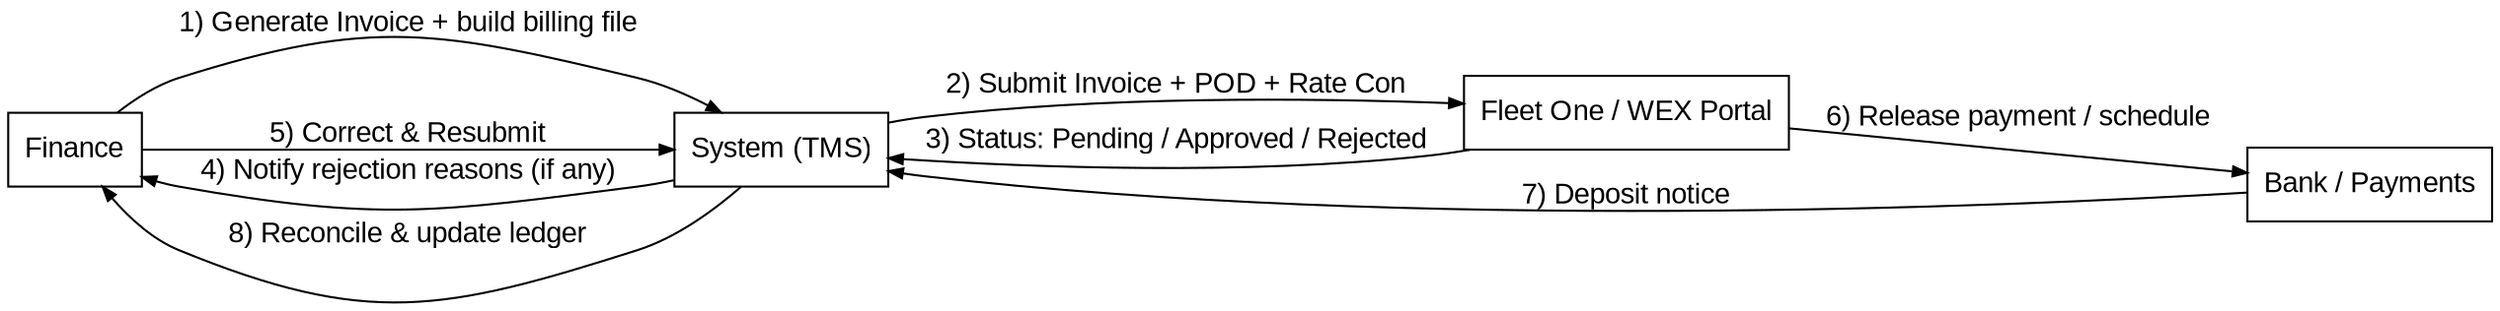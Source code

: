 digraph Sequence_Factoring {
  rankdir=LR;
  fontname="Arial";
  node [shape=box, fontname="Arial"];
  edge [fontname="Arial", arrowsize=0.7];

  Finance [label="Finance"];
  TMS [label="System (TMS)"];
  FleetOne [label="Fleet One / WEX Portal"];
  Bank [label="Bank / Payments"];

  Finance -> TMS [label="1) Generate Invoice + build billing file"];
  TMS -> FleetOne [label="2) Submit Invoice + POD + Rate Con"];
  FleetOne -> TMS [label="3) Status: Pending / Approved / Rejected"];
  TMS -> Finance [label="4) Notify rejection reasons (if any)"];
  Finance -> TMS [label="5) Correct & Resubmit"];
  FleetOne -> Bank [label="6) Release payment / schedule"];
  Bank -> TMS [label="7) Deposit notice"];
  TMS -> Finance [label="8) Reconcile & update ledger"];
}